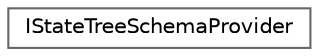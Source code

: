 digraph "Graphical Class Hierarchy"
{
 // INTERACTIVE_SVG=YES
 // LATEX_PDF_SIZE
  bgcolor="transparent";
  edge [fontname=Helvetica,fontsize=10,labelfontname=Helvetica,labelfontsize=10];
  node [fontname=Helvetica,fontsize=10,shape=box,height=0.2,width=0.4];
  rankdir="LR";
  Node0 [id="Node000000",label="IStateTreeSchemaProvider",height=0.2,width=0.4,color="grey40", fillcolor="white", style="filled",URL="$d2/deb/classIStateTreeSchemaProvider.html",tooltip="Implementing this interface allows derived class to override the schema used to filter valid state tr..."];
}
